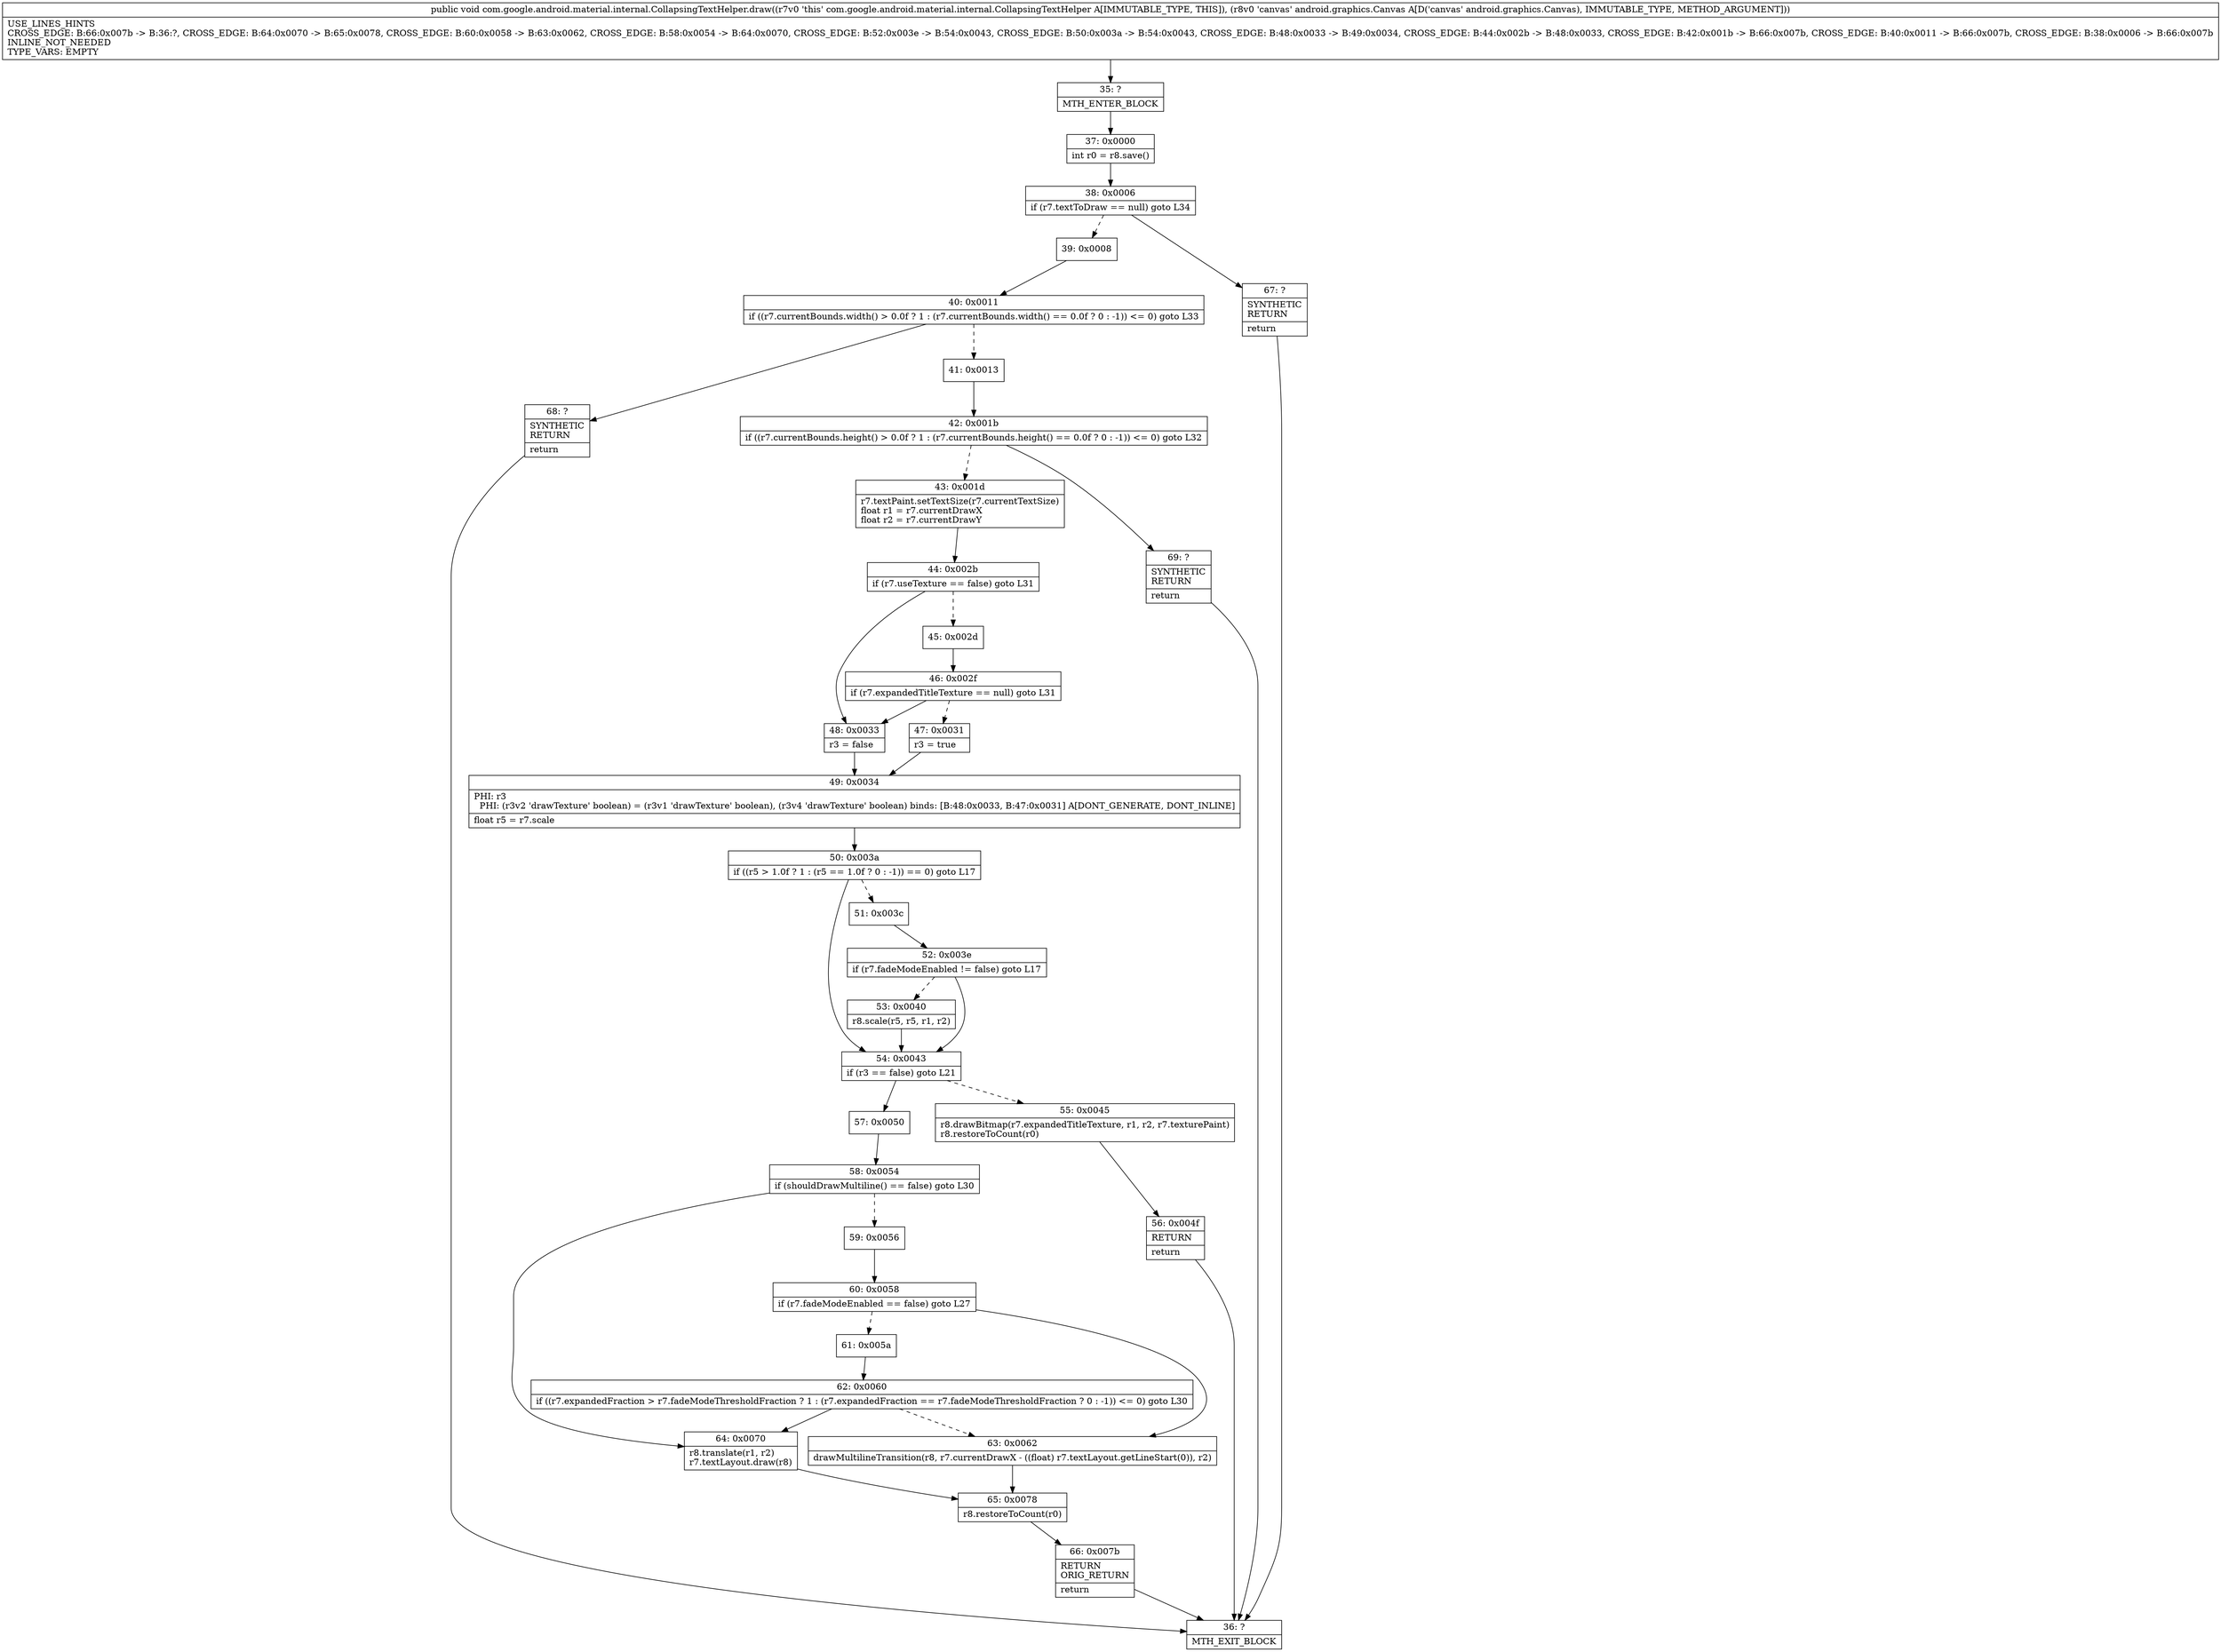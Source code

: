 digraph "CFG forcom.google.android.material.internal.CollapsingTextHelper.draw(Landroid\/graphics\/Canvas;)V" {
Node_35 [shape=record,label="{35\:\ ?|MTH_ENTER_BLOCK\l}"];
Node_37 [shape=record,label="{37\:\ 0x0000|int r0 = r8.save()\l}"];
Node_38 [shape=record,label="{38\:\ 0x0006|if (r7.textToDraw == null) goto L34\l}"];
Node_39 [shape=record,label="{39\:\ 0x0008}"];
Node_40 [shape=record,label="{40\:\ 0x0011|if ((r7.currentBounds.width() \> 0.0f ? 1 : (r7.currentBounds.width() == 0.0f ? 0 : \-1)) \<= 0) goto L33\l}"];
Node_41 [shape=record,label="{41\:\ 0x0013}"];
Node_42 [shape=record,label="{42\:\ 0x001b|if ((r7.currentBounds.height() \> 0.0f ? 1 : (r7.currentBounds.height() == 0.0f ? 0 : \-1)) \<= 0) goto L32\l}"];
Node_43 [shape=record,label="{43\:\ 0x001d|r7.textPaint.setTextSize(r7.currentTextSize)\lfloat r1 = r7.currentDrawX\lfloat r2 = r7.currentDrawY\l}"];
Node_44 [shape=record,label="{44\:\ 0x002b|if (r7.useTexture == false) goto L31\l}"];
Node_45 [shape=record,label="{45\:\ 0x002d}"];
Node_46 [shape=record,label="{46\:\ 0x002f|if (r7.expandedTitleTexture == null) goto L31\l}"];
Node_47 [shape=record,label="{47\:\ 0x0031|r3 = true\l}"];
Node_49 [shape=record,label="{49\:\ 0x0034|PHI: r3 \l  PHI: (r3v2 'drawTexture' boolean) = (r3v1 'drawTexture' boolean), (r3v4 'drawTexture' boolean) binds: [B:48:0x0033, B:47:0x0031] A[DONT_GENERATE, DONT_INLINE]\l|float r5 = r7.scale\l}"];
Node_50 [shape=record,label="{50\:\ 0x003a|if ((r5 \> 1.0f ? 1 : (r5 == 1.0f ? 0 : \-1)) == 0) goto L17\l}"];
Node_51 [shape=record,label="{51\:\ 0x003c}"];
Node_52 [shape=record,label="{52\:\ 0x003e|if (r7.fadeModeEnabled != false) goto L17\l}"];
Node_53 [shape=record,label="{53\:\ 0x0040|r8.scale(r5, r5, r1, r2)\l}"];
Node_54 [shape=record,label="{54\:\ 0x0043|if (r3 == false) goto L21\l}"];
Node_55 [shape=record,label="{55\:\ 0x0045|r8.drawBitmap(r7.expandedTitleTexture, r1, r2, r7.texturePaint)\lr8.restoreToCount(r0)\l}"];
Node_56 [shape=record,label="{56\:\ 0x004f|RETURN\l|return\l}"];
Node_36 [shape=record,label="{36\:\ ?|MTH_EXIT_BLOCK\l}"];
Node_57 [shape=record,label="{57\:\ 0x0050}"];
Node_58 [shape=record,label="{58\:\ 0x0054|if (shouldDrawMultiline() == false) goto L30\l}"];
Node_59 [shape=record,label="{59\:\ 0x0056}"];
Node_60 [shape=record,label="{60\:\ 0x0058|if (r7.fadeModeEnabled == false) goto L27\l}"];
Node_61 [shape=record,label="{61\:\ 0x005a}"];
Node_62 [shape=record,label="{62\:\ 0x0060|if ((r7.expandedFraction \> r7.fadeModeThresholdFraction ? 1 : (r7.expandedFraction == r7.fadeModeThresholdFraction ? 0 : \-1)) \<= 0) goto L30\l}"];
Node_63 [shape=record,label="{63\:\ 0x0062|drawMultilineTransition(r8, r7.currentDrawX \- ((float) r7.textLayout.getLineStart(0)), r2)\l}"];
Node_65 [shape=record,label="{65\:\ 0x0078|r8.restoreToCount(r0)\l}"];
Node_66 [shape=record,label="{66\:\ 0x007b|RETURN\lORIG_RETURN\l|return\l}"];
Node_64 [shape=record,label="{64\:\ 0x0070|r8.translate(r1, r2)\lr7.textLayout.draw(r8)\l}"];
Node_48 [shape=record,label="{48\:\ 0x0033|r3 = false\l}"];
Node_69 [shape=record,label="{69\:\ ?|SYNTHETIC\lRETURN\l|return\l}"];
Node_68 [shape=record,label="{68\:\ ?|SYNTHETIC\lRETURN\l|return\l}"];
Node_67 [shape=record,label="{67\:\ ?|SYNTHETIC\lRETURN\l|return\l}"];
MethodNode[shape=record,label="{public void com.google.android.material.internal.CollapsingTextHelper.draw((r7v0 'this' com.google.android.material.internal.CollapsingTextHelper A[IMMUTABLE_TYPE, THIS]), (r8v0 'canvas' android.graphics.Canvas A[D('canvas' android.graphics.Canvas), IMMUTABLE_TYPE, METHOD_ARGUMENT]))  | USE_LINES_HINTS\lCROSS_EDGE: B:66:0x007b \-\> B:36:?, CROSS_EDGE: B:64:0x0070 \-\> B:65:0x0078, CROSS_EDGE: B:60:0x0058 \-\> B:63:0x0062, CROSS_EDGE: B:58:0x0054 \-\> B:64:0x0070, CROSS_EDGE: B:52:0x003e \-\> B:54:0x0043, CROSS_EDGE: B:50:0x003a \-\> B:54:0x0043, CROSS_EDGE: B:48:0x0033 \-\> B:49:0x0034, CROSS_EDGE: B:44:0x002b \-\> B:48:0x0033, CROSS_EDGE: B:42:0x001b \-\> B:66:0x007b, CROSS_EDGE: B:40:0x0011 \-\> B:66:0x007b, CROSS_EDGE: B:38:0x0006 \-\> B:66:0x007b\lINLINE_NOT_NEEDED\lTYPE_VARS: EMPTY\l}"];
MethodNode -> Node_35;Node_35 -> Node_37;
Node_37 -> Node_38;
Node_38 -> Node_39[style=dashed];
Node_38 -> Node_67;
Node_39 -> Node_40;
Node_40 -> Node_41[style=dashed];
Node_40 -> Node_68;
Node_41 -> Node_42;
Node_42 -> Node_43[style=dashed];
Node_42 -> Node_69;
Node_43 -> Node_44;
Node_44 -> Node_45[style=dashed];
Node_44 -> Node_48;
Node_45 -> Node_46;
Node_46 -> Node_47[style=dashed];
Node_46 -> Node_48;
Node_47 -> Node_49;
Node_49 -> Node_50;
Node_50 -> Node_51[style=dashed];
Node_50 -> Node_54;
Node_51 -> Node_52;
Node_52 -> Node_53[style=dashed];
Node_52 -> Node_54;
Node_53 -> Node_54;
Node_54 -> Node_55[style=dashed];
Node_54 -> Node_57;
Node_55 -> Node_56;
Node_56 -> Node_36;
Node_57 -> Node_58;
Node_58 -> Node_59[style=dashed];
Node_58 -> Node_64;
Node_59 -> Node_60;
Node_60 -> Node_61[style=dashed];
Node_60 -> Node_63;
Node_61 -> Node_62;
Node_62 -> Node_63[style=dashed];
Node_62 -> Node_64;
Node_63 -> Node_65;
Node_65 -> Node_66;
Node_66 -> Node_36;
Node_64 -> Node_65;
Node_48 -> Node_49;
Node_69 -> Node_36;
Node_68 -> Node_36;
Node_67 -> Node_36;
}


